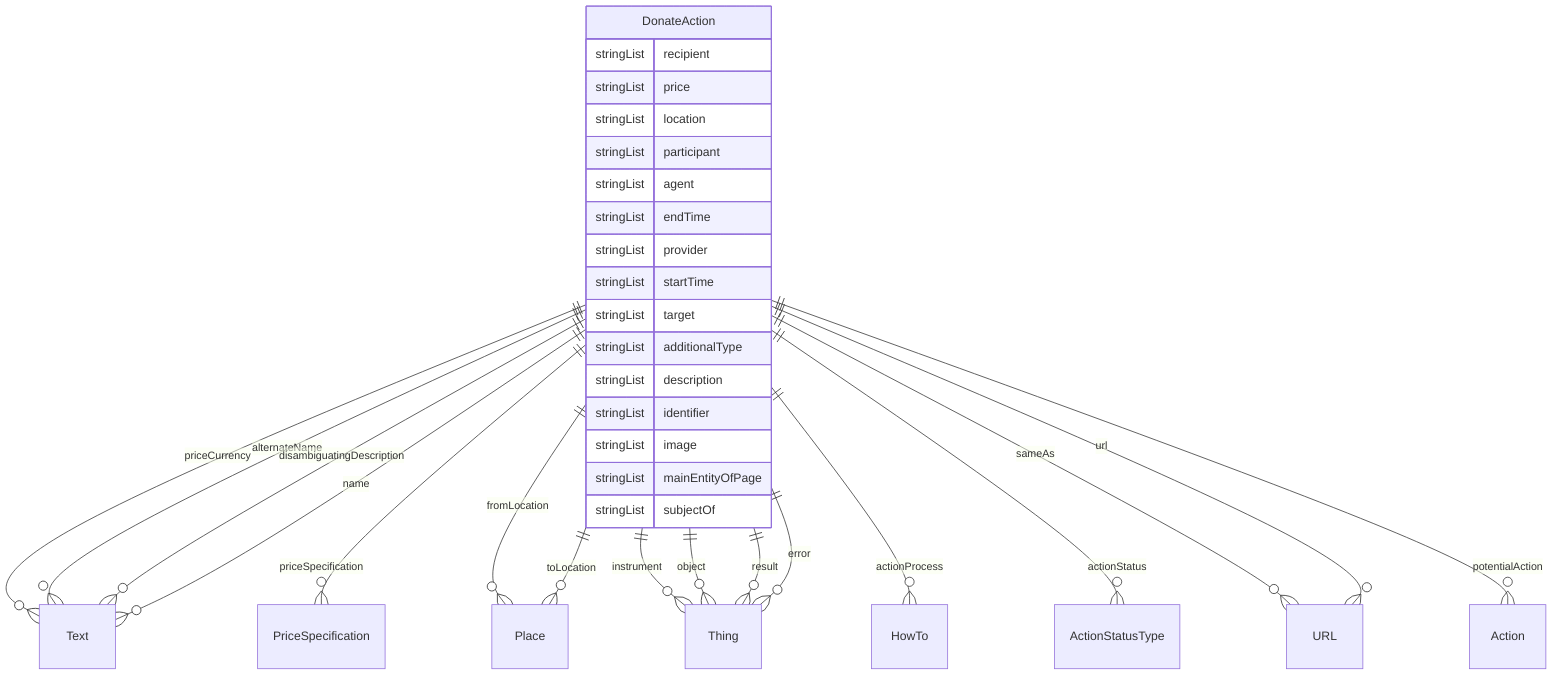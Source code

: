 erDiagram
DonateAction {
    stringList recipient  
    stringList price  
    stringList location  
    stringList participant  
    stringList agent  
    stringList endTime  
    stringList provider  
    stringList startTime  
    stringList target  
    stringList additionalType  
    stringList description  
    stringList identifier  
    stringList image  
    stringList mainEntityOfPage  
    stringList subjectOf  
}

DonateAction ||--}o Text : "priceCurrency"
DonateAction ||--}o PriceSpecification : "priceSpecification"
DonateAction ||--}o Place : "fromLocation"
DonateAction ||--}o Place : "toLocation"
DonateAction ||--}o Thing : "instrument"
DonateAction ||--}o Thing : "object"
DonateAction ||--}o Thing : "result"
DonateAction ||--}o HowTo : "actionProcess"
DonateAction ||--}o ActionStatusType : "actionStatus"
DonateAction ||--}o Thing : "error"
DonateAction ||--}o Text : "alternateName"
DonateAction ||--}o Text : "disambiguatingDescription"
DonateAction ||--}o Text : "name"
DonateAction ||--}o URL : "sameAs"
DonateAction ||--}o Action : "potentialAction"
DonateAction ||--}o URL : "url"